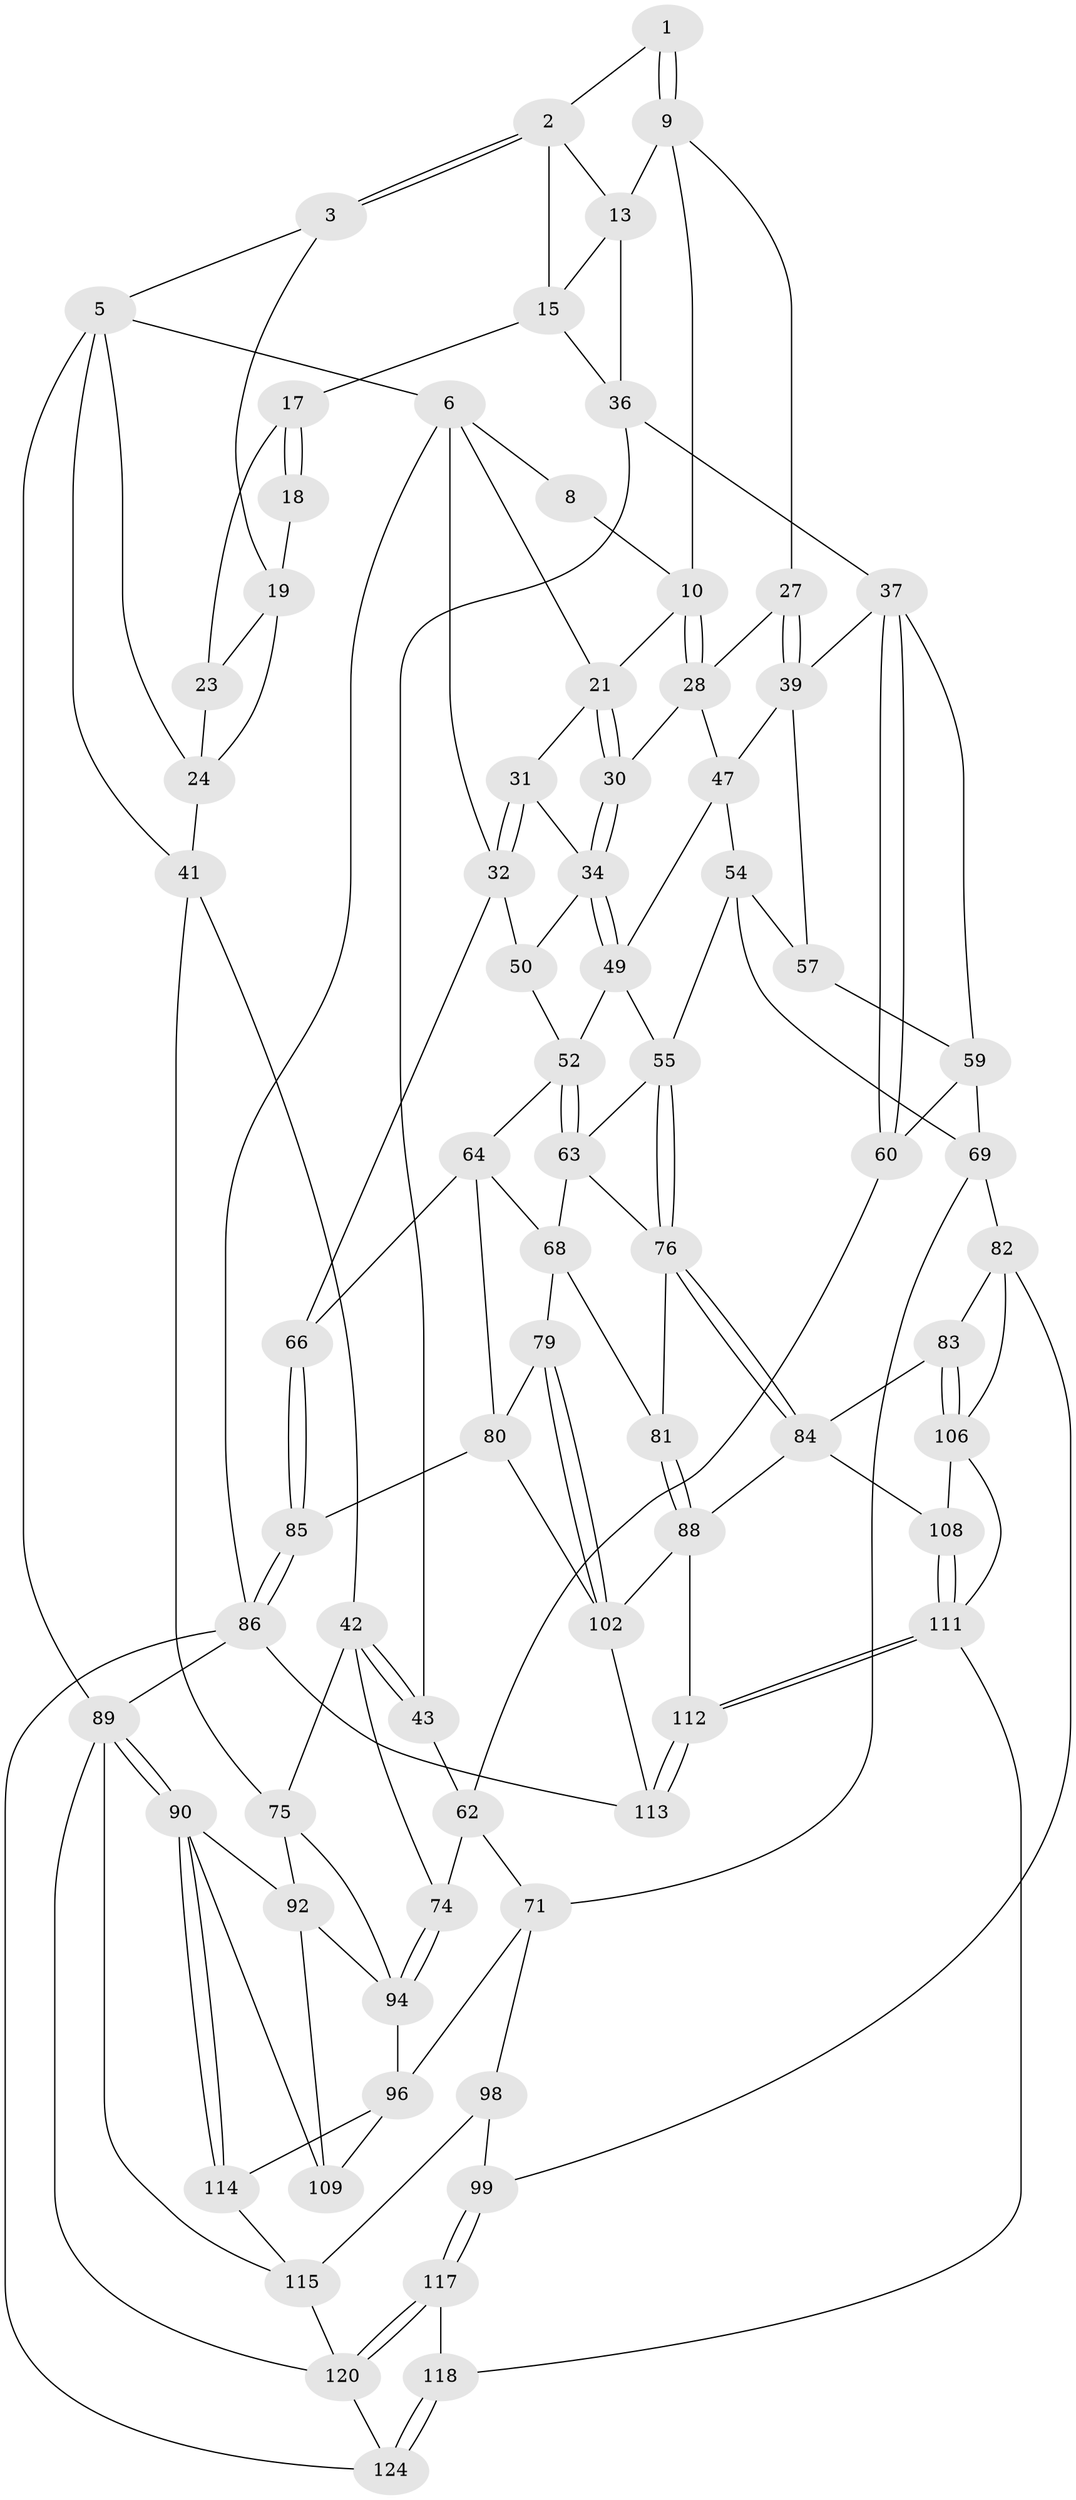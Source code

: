// original degree distribution, {3: 0.024193548387096774, 5: 0.5725806451612904, 4: 0.20161290322580644, 6: 0.20161290322580644}
// Generated by graph-tools (version 1.1) at 2025/42/03/06/25 10:42:35]
// undirected, 76 vertices, 166 edges
graph export_dot {
graph [start="1"]
  node [color=gray90,style=filled];
  1 [pos="+0.5192017767148018+0"];
  2 [pos="+0.7309986021820233+0",super="+12"];
  3 [pos="+1+0",super="+4"];
  5 [pos="+1+0",super="+44"];
  6 [pos="+0+0",super="+7"];
  8 [pos="+0.1684220755518472+0"];
  9 [pos="+0.47486082739067964+0",super="+14"];
  10 [pos="+0.3421502604478739+0.11637528635389012",super="+11"];
  13 [pos="+0.5728818767046194+0.17474697576280618",super="+26"];
  15 [pos="+0.7408187338244634+0.07843324932609017",super="+16"];
  17 [pos="+0.8759541920720764+0.18932691037421745"];
  18 [pos="+0.9590526939714124+0"];
  19 [pos="+0.9858703092635098+0.1476934842804507",super="+20"];
  21 [pos="+0.302374220932181+0.12293676602609271",super="+22"];
  23 [pos="+0.9175290847111655+0.2020858133146072"];
  24 [pos="+1+0.2090266082216896",super="+25"];
  27 [pos="+0.487697287570508+0.21075983395258818"];
  28 [pos="+0.4070784074458158+0.21854543587467937",super="+29"];
  30 [pos="+0.30315903569582936+0.22072745974738867"];
  31 [pos="+0.18669687125894324+0.16597524790794824"];
  32 [pos="+0+0.26337418785066147",super="+33"];
  34 [pos="+0.2384595744613494+0.29254077304698234",super="+35"];
  36 [pos="+0.6710983589627596+0.2984817614612952",super="+40"];
  37 [pos="+0.6132622635237551+0.32483404822656003",super="+38"];
  39 [pos="+0.5137324217771395+0.3235298478877097",super="+46"];
  41 [pos="+0.9495869986093022+0.3194945285734896",super="+45"];
  42 [pos="+0.7891416042267442+0.38032982010756666",super="+73"];
  43 [pos="+0.7796585956387955+0.37035069041040364"];
  47 [pos="+0.370358351293675+0.3114200736294093",super="+48"];
  49 [pos="+0.2427083928430625+0.29892757182706636",super="+51"];
  50 [pos="+0.03256150054067857+0.33023668328804634"];
  52 [pos="+0.16275036996998365+0.4055266739536333",super="+53"];
  54 [pos="+0.31423976391150144+0.47459881962525463",super="+58"];
  55 [pos="+0.2975470190036713+0.4805318554619667",super="+56"];
  57 [pos="+0.4491271608187815+0.3611821491621455"];
  59 [pos="+0.5382953436236105+0.44933091610101933",super="+61"];
  60 [pos="+0.5880644866705801+0.45669502009793994"];
  62 [pos="+0.6329629856635708+0.46579012355205157",super="+70"];
  63 [pos="+0.22661626831078338+0.45434030920031665",super="+67"];
  64 [pos="+0.09489416872319634+0.5008687489154919",super="+65"];
  66 [pos="+0+0.5036497108976168"];
  68 [pos="+0.11619681537670279+0.5126888514897103",super="+78"];
  69 [pos="+0.48161904917722853+0.5565591962385543",super="+72"];
  71 [pos="+0.5946821561706495+0.6251028790005373",super="+97"];
  74 [pos="+0.8030447674813297+0.5727735836563844"];
  75 [pos="+1+0.4571433186222297",super="+93"];
  76 [pos="+0.24984514510612224+0.5838991361063024",super="+77"];
  79 [pos="+0.1070192257175268+0.6673980659172629"];
  80 [pos="+0.05297507606835738+0.6577540074936218",super="+103"];
  81 [pos="+0.13584544868840237+0.6628051619238162"];
  82 [pos="+0.43568350800290173+0.6606618551156895",super="+100"];
  83 [pos="+0.36512546213938546+0.6799299396076987"];
  84 [pos="+0.32230090534731226+0.677070626716501",super="+87"];
  85 [pos="+0+0.7247950793867873"];
  86 [pos="+0+1",super="+121"];
  88 [pos="+0.22732537650945991+0.7577246897762439",super="+101"];
  89 [pos="+1+1",super="+122"];
  90 [pos="+1+1",super="+91"];
  92 [pos="+1+0.6669479882482622",super="+105"];
  94 [pos="+0.8143027040320001+0.5957671958246314",super="+95"];
  96 [pos="+0.7815921950270425+0.7561983101443437",super="+110"];
  98 [pos="+0.6348681996858485+0.7815687051429485"];
  99 [pos="+0.5093349171144508+0.8134356010524231"];
  102 [pos="+0.11093170423778867+0.7953087480849169",super="+104"];
  106 [pos="+0.3688585924581096+0.8708371235695423",super="+107"];
  108 [pos="+0.24738338025104795+0.7645417698705607"];
  109 [pos="+0.8831476096506138+0.8390765791154198"];
  111 [pos="+0.20656511652289125+0.9440428951550632",super="+119"];
  112 [pos="+0.14666185714890004+0.9885666397513315"];
  113 [pos="+0.08098119977230703+1"];
  114 [pos="+0.8282167434045259+0.8797273452133662"];
  115 [pos="+0.8085201568473077+0.9185070712880783",super="+116"];
  117 [pos="+0.526241635017604+0.9204556381713626"];
  118 [pos="+0.3942048454501263+0.9528095596000048"];
  120 [pos="+0.5968983553113827+0.9876563447249483",super="+123"];
  124 [pos="+0.4112452620306942+1"];
  1 -- 2;
  1 -- 9;
  1 -- 9;
  2 -- 3;
  2 -- 3;
  2 -- 13;
  2 -- 15;
  3 -- 19;
  3 -- 5;
  5 -- 6;
  5 -- 89;
  5 -- 24;
  5 -- 41;
  6 -- 86;
  6 -- 32;
  6 -- 8;
  6 -- 21;
  8 -- 10;
  9 -- 10;
  9 -- 27;
  9 -- 13;
  10 -- 28;
  10 -- 28;
  10 -- 21;
  13 -- 36;
  13 -- 15;
  15 -- 17;
  15 -- 36;
  17 -- 18;
  17 -- 18;
  17 -- 23;
  18 -- 19;
  19 -- 24;
  19 -- 23;
  21 -- 30;
  21 -- 30;
  21 -- 31;
  23 -- 24;
  24 -- 41;
  27 -- 28;
  27 -- 39;
  27 -- 39;
  28 -- 30;
  28 -- 47;
  30 -- 34;
  30 -- 34;
  31 -- 32;
  31 -- 32;
  31 -- 34;
  32 -- 50;
  32 -- 66;
  34 -- 49;
  34 -- 49;
  34 -- 50;
  36 -- 37;
  36 -- 43;
  37 -- 60;
  37 -- 60;
  37 -- 59;
  37 -- 39;
  39 -- 57;
  39 -- 47;
  41 -- 42;
  41 -- 75;
  42 -- 43;
  42 -- 43;
  42 -- 75;
  42 -- 74;
  43 -- 62;
  47 -- 49;
  47 -- 54;
  49 -- 52;
  49 -- 55;
  50 -- 52;
  52 -- 63;
  52 -- 63;
  52 -- 64;
  54 -- 55;
  54 -- 57;
  54 -- 69;
  55 -- 76;
  55 -- 76;
  55 -- 63;
  57 -- 59;
  59 -- 60;
  59 -- 69;
  60 -- 62;
  62 -- 74;
  62 -- 71;
  63 -- 68;
  63 -- 76;
  64 -- 68;
  64 -- 66;
  64 -- 80;
  66 -- 85;
  66 -- 85;
  68 -- 81;
  68 -- 79;
  69 -- 82;
  69 -- 71;
  71 -- 96;
  71 -- 98;
  74 -- 94;
  74 -- 94;
  75 -- 92;
  75 -- 94;
  76 -- 84;
  76 -- 84;
  76 -- 81;
  79 -- 80;
  79 -- 102;
  79 -- 102;
  80 -- 85;
  80 -- 102;
  81 -- 88;
  81 -- 88;
  82 -- 83;
  82 -- 99;
  82 -- 106;
  83 -- 84;
  83 -- 106;
  83 -- 106;
  84 -- 88;
  84 -- 108;
  85 -- 86;
  85 -- 86;
  86 -- 89;
  86 -- 113;
  86 -- 124;
  88 -- 112;
  88 -- 102;
  89 -- 90;
  89 -- 90;
  89 -- 115;
  89 -- 120;
  90 -- 114;
  90 -- 114;
  90 -- 92;
  90 -- 109;
  92 -- 109;
  92 -- 94;
  94 -- 96;
  96 -- 114;
  96 -- 109;
  98 -- 99;
  98 -- 115;
  99 -- 117;
  99 -- 117;
  102 -- 113;
  106 -- 108;
  106 -- 111;
  108 -- 111;
  108 -- 111;
  111 -- 112;
  111 -- 112;
  111 -- 118;
  112 -- 113;
  112 -- 113;
  114 -- 115;
  115 -- 120;
  117 -- 118;
  117 -- 120;
  117 -- 120;
  118 -- 124;
  118 -- 124;
  120 -- 124;
}
